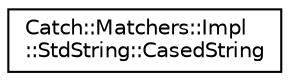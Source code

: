 digraph "Graphical Class Hierarchy"
{
  edge [fontname="Helvetica",fontsize="10",labelfontname="Helvetica",labelfontsize="10"];
  node [fontname="Helvetica",fontsize="10",shape=record];
  rankdir="LR";
  Node1 [label="Catch::Matchers::Impl\l::StdString::CasedString",height=0.2,width=0.4,color="black", fillcolor="white", style="filled",URL="$structCatch_1_1Matchers_1_1Impl_1_1StdString_1_1CasedString.html"];
}

